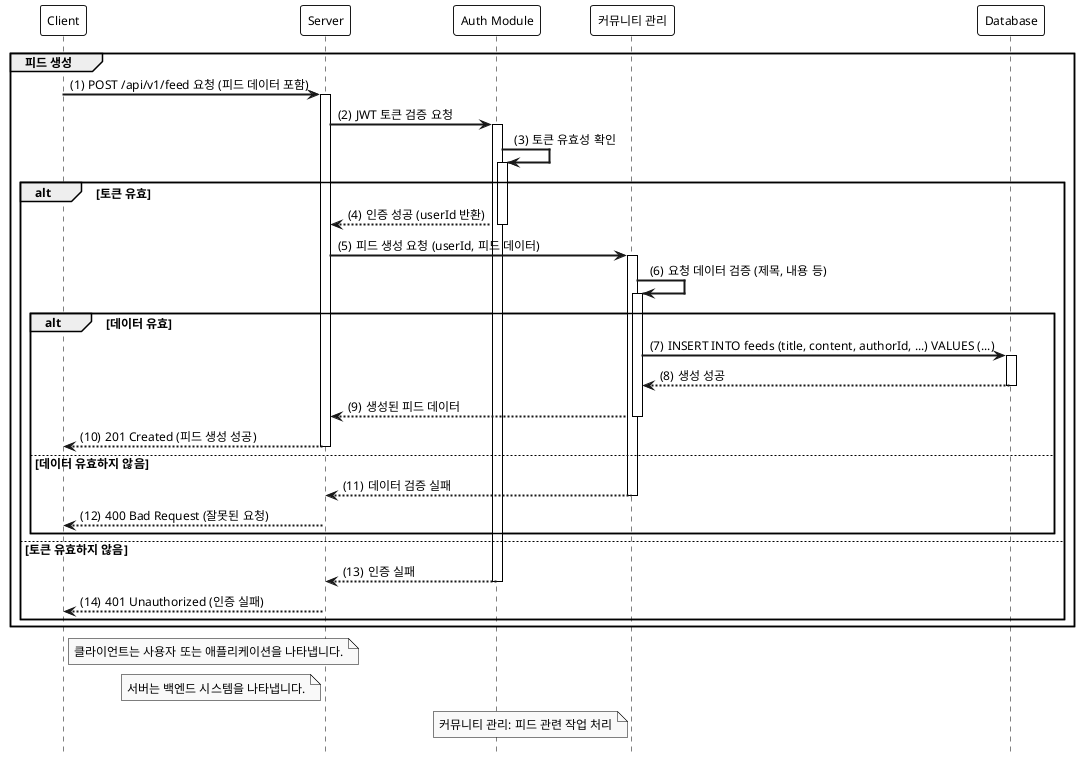 @startuml

hide footbox
autoactivate on

' 스타일 설정
skinparam monochrome true
skinparam shadowing false
skinparam defaultFontSize 12
skinparam defaultFontName Arial
skinparam activityBackgroundColor #EFEFEF
skinparam activityBorderColor #CCCCCC
skinparam sequenceArrowThickness 2
skinparam sequenceParticipantBorderThickness 1
skinparam sequenceParticipantBackgroundColor #FFFFFF
skinparam sequenceLifeLineBorderColor #000000
skinparam sequenceLifeLineBackgroundColor #FFFFFF
skinparam noteBackgroundColor #FFFFCC
skinparam noteBorderColor #000000

participant "Client" as C
participant "Server" as S
participant "Auth Module" as AM
participant "커뮤니티 관리" as CM
participant "Database" as DB

group 피드 생성
    autonumber 1 "(0)"
    C -> S: POST /api/v1/feed 요청 (피드 데이터 포함)
    S -> AM: JWT 토큰 검증 요청
    AM -> AM: 토큰 유효성 확인
    alt 토큰 유효
        AM --> S: 인증 성공 (userId 반환)
        S -> CM: 피드 생성 요청 (userId, 피드 데이터)
        CM -> CM: 요청 데이터 검증 (제목, 내용 등)
        alt 데이터 유효
            CM -> DB: INSERT INTO feeds (title, content, authorId, ...) VALUES (...)
            DB --> CM: 생성 성공
            CM --> S: 생성된 피드 데이터
            S --> C: 201 Created (피드 생성 성공)
        else 데이터 유효하지 않음
            CM --> S: 데이터 검증 실패
            S --> C: 400 Bad Request (잘못된 요청)
        end
    else 토큰 유효하지 않음
        AM --> S: 인증 실패
        S --> C: 401 Unauthorized (인증 실패)
    end
end

note right of C: 클라이언트는 사용자 또는 애플리케이션을 나타냅니다.
note left of S: 서버는 백엔드 시스템을 나타냅니다.
note left of CM: 커뮤니티 관리: 피드 관련 작업 처리

@enduml